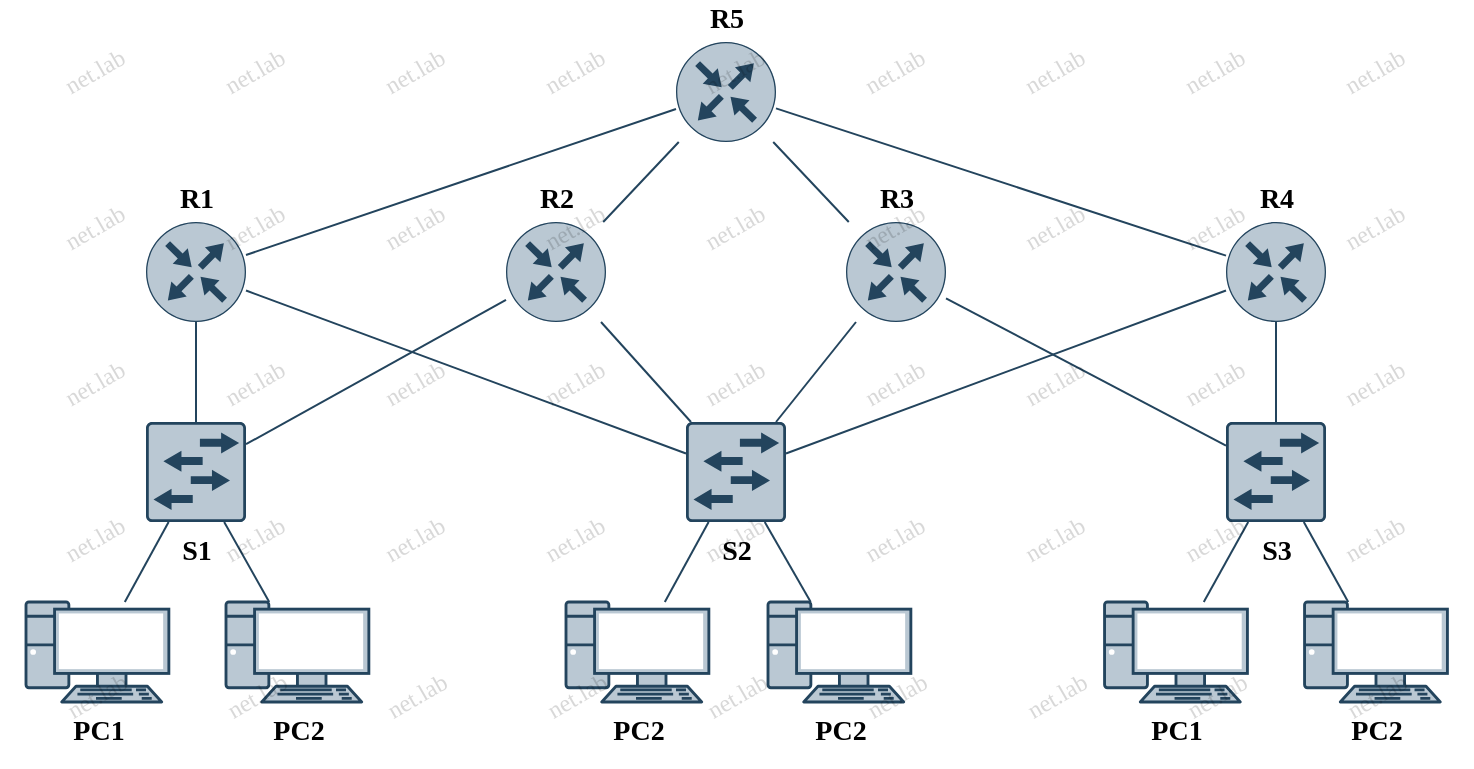 <mxfile version="24.7.17">
  <diagram name="lab" id="ztlj2dkth2DIanU9atiN">
    <mxGraphModel dx="1434" dy="844" grid="1" gridSize="10" guides="1" tooltips="1" connect="1" arrows="1" fold="1" page="1" pageScale="1" pageWidth="827" pageHeight="1169" math="0" shadow="0">
      <root>
        <mxCell id="0" />
        <mxCell id="1" parent="0" />
        <mxCell id="ObuFtF-TrSuYdgq8YHse-32" style="edgeStyle=none;rounded=0;sketch=0;hachureGap=4;jiggle=2;curveFitting=1;orthogonalLoop=1;jettySize=auto;html=1;fontFamily=Montserrat;fontSource=https%3A%2F%2Ffonts.googleapis.com%2Fcss%3Ffamily%3DMontserrat;fontSize=14;endArrow=none;endFill=0;fontStyle=1;labelBackgroundColor=none;fillColor=#bac8d3;strokeColor=#23445d;" parent="1" source="ObuFtF-TrSuYdgq8YHse-1" target="ObuFtF-TrSuYdgq8YHse-53" edge="1">
          <mxGeometry relative="1" as="geometry">
            <mxPoint x="380" y="130" as="targetPoint" />
          </mxGeometry>
        </mxCell>
        <mxCell id="ObuFtF-TrSuYdgq8YHse-45" style="edgeStyle=none;rounded=0;sketch=0;hachureGap=4;jiggle=2;curveFitting=1;orthogonalLoop=1;jettySize=auto;html=1;fontFamily=Montserrat;fontSource=https%3A%2F%2Ffonts.googleapis.com%2Fcss%3Ffamily%3DMontserrat;fontSize=14;endArrow=none;endFill=0;fontStyle=1;labelBackgroundColor=none;fillColor=#bac8d3;strokeColor=#23445d;" parent="1" source="ObuFtF-TrSuYdgq8YHse-1" target="ObuFtF-TrSuYdgq8YHse-36" edge="1">
          <mxGeometry relative="1" as="geometry" />
        </mxCell>
        <mxCell id="ObuFtF-TrSuYdgq8YHse-1" value="R2" style="sketch=0;points=[[0.5,0,0],[1,0.5,0],[0.5,1,0],[0,0.5,0],[0.145,0.145,0],[0.856,0.145,0],[0.855,0.856,0],[0.145,0.855,0]];verticalLabelPosition=top;html=1;verticalAlign=bottom;aspect=fixed;align=center;pointerEvents=1;shape=mxgraph.cisco19.rect;prIcon=router;fillColor=#bac8d3;strokeColor=#23445d;hachureGap=4;jiggle=2;curveFitting=1;fontFamily=Montserrat;fontSource=https%3A%2F%2Ffonts.googleapis.com%2Fcss%3Ffamily%3DMontserrat;fontSize=14;labelPosition=center;fontStyle=1;labelBackgroundColor=none;" parent="1" vertex="1">
          <mxGeometry x="290" y="170" width="50" height="50" as="geometry" />
        </mxCell>
        <mxCell id="ObuFtF-TrSuYdgq8YHse-31" style="edgeStyle=none;rounded=0;sketch=0;hachureGap=4;jiggle=2;curveFitting=1;orthogonalLoop=1;jettySize=auto;html=1;fontFamily=Montserrat;fontSource=https%3A%2F%2Ffonts.googleapis.com%2Fcss%3Ffamily%3DMontserrat;fontSize=14;endArrow=none;endFill=0;fontStyle=1;labelBackgroundColor=none;fillColor=#bac8d3;strokeColor=#23445d;" parent="1" source="ObuFtF-TrSuYdgq8YHse-2" target="ObuFtF-TrSuYdgq8YHse-53" edge="1">
          <mxGeometry relative="1" as="geometry">
            <mxPoint x="427.222" y="130" as="targetPoint" />
          </mxGeometry>
        </mxCell>
        <mxCell id="ObuFtF-TrSuYdgq8YHse-44" style="edgeStyle=none;rounded=0;sketch=0;hachureGap=4;jiggle=2;curveFitting=1;orthogonalLoop=1;jettySize=auto;html=1;fontFamily=Montserrat;fontSource=https%3A%2F%2Ffonts.googleapis.com%2Fcss%3Ffamily%3DMontserrat;fontSize=14;endArrow=none;endFill=0;fontStyle=1;labelBackgroundColor=none;fillColor=#bac8d3;strokeColor=#23445d;" parent="1" source="ObuFtF-TrSuYdgq8YHse-2" target="ObuFtF-TrSuYdgq8YHse-21" edge="1">
          <mxGeometry relative="1" as="geometry" />
        </mxCell>
        <mxCell id="ObuFtF-TrSuYdgq8YHse-46" style="edgeStyle=none;rounded=0;sketch=0;hachureGap=4;jiggle=2;curveFitting=1;orthogonalLoop=1;jettySize=auto;html=1;fontFamily=Montserrat;fontSource=https%3A%2F%2Ffonts.googleapis.com%2Fcss%3Ffamily%3DMontserrat;fontSize=14;endArrow=none;endFill=0;fontStyle=1;labelBackgroundColor=none;fillColor=#bac8d3;strokeColor=#23445d;" parent="1" source="ObuFtF-TrSuYdgq8YHse-2" target="ObuFtF-TrSuYdgq8YHse-36" edge="1">
          <mxGeometry relative="1" as="geometry" />
        </mxCell>
        <mxCell id="ObuFtF-TrSuYdgq8YHse-2" value="R3" style="sketch=0;points=[[0.5,0,0],[1,0.5,0],[0.5,1,0],[0,0.5,0],[0.145,0.145,0],[0.856,0.145,0],[0.855,0.856,0],[0.145,0.855,0]];verticalLabelPosition=top;html=1;verticalAlign=bottom;aspect=fixed;align=center;pointerEvents=1;shape=mxgraph.cisco19.rect;prIcon=router;fillColor=#bac8d3;strokeColor=#23445d;hachureGap=4;jiggle=2;curveFitting=1;fontFamily=Montserrat;fontSource=https%3A%2F%2Ffonts.googleapis.com%2Fcss%3Ffamily%3DMontserrat;fontSize=14;labelPosition=center;fontStyle=1;labelBackgroundColor=none;" parent="1" vertex="1">
          <mxGeometry x="460" y="170" width="50" height="50" as="geometry" />
        </mxCell>
        <mxCell id="ObuFtF-TrSuYdgq8YHse-43" style="edgeStyle=none;rounded=0;sketch=0;hachureGap=4;jiggle=2;curveFitting=1;orthogonalLoop=1;jettySize=auto;html=1;fontFamily=Montserrat;fontSource=https%3A%2F%2Ffonts.googleapis.com%2Fcss%3Ffamily%3DMontserrat;fontSize=14;endArrow=none;endFill=0;fontStyle=1;labelBackgroundColor=none;fillColor=#bac8d3;strokeColor=#23445d;" parent="1" source="ObuFtF-TrSuYdgq8YHse-3" target="ObuFtF-TrSuYdgq8YHse-1" edge="1">
          <mxGeometry relative="1" as="geometry" />
        </mxCell>
        <mxCell id="ObuFtF-TrSuYdgq8YHse-3" value="S1" style="sketch=0;points=[[0.015,0.015,0],[0.985,0.015,0],[0.985,0.985,0],[0.015,0.985,0],[0.25,0,0],[0.5,0,0],[0.75,0,0],[1,0.25,0],[1,0.5,0],[1,0.75,0],[0.75,1,0],[0.5,1,0],[0.25,1,0],[0,0.75,0],[0,0.5,0],[0,0.25,0]];verticalLabelPosition=bottom;html=1;verticalAlign=top;aspect=fixed;align=center;pointerEvents=1;shape=mxgraph.cisco19.rect;prIcon=l2_switch;fillColor=#bac8d3;strokeColor=#23445d;hachureGap=4;jiggle=2;curveFitting=1;fontFamily=Montserrat;fontSource=https%3A%2F%2Ffonts.googleapis.com%2Fcss%3Ffamily%3DMontserrat;fontSize=14;fontStyle=1;labelBackgroundColor=none;" parent="1" vertex="1">
          <mxGeometry x="110" y="270" width="50" height="50" as="geometry" />
        </mxCell>
        <mxCell id="ObuFtF-TrSuYdgq8YHse-9" style="edgeStyle=none;rounded=0;sketch=0;hachureGap=4;jiggle=2;curveFitting=1;orthogonalLoop=1;jettySize=auto;html=1;fontFamily=Montserrat;fontSource=https%3A%2F%2Ffonts.googleapis.com%2Fcss%3Ffamily%3DMontserrat;fontSize=14;endArrow=none;endFill=0;fontStyle=1;labelBackgroundColor=none;fillColor=#bac8d3;strokeColor=#23445d;" parent="1" source="-ka1Ey7vz2dSu-BX1iiI-1" target="ObuFtF-TrSuYdgq8YHse-3" edge="1">
          <mxGeometry relative="1" as="geometry">
            <mxPoint x="95.526" y="370" as="sourcePoint" />
          </mxGeometry>
        </mxCell>
        <mxCell id="ObuFtF-TrSuYdgq8YHse-10" style="edgeStyle=none;rounded=0;sketch=0;hachureGap=4;jiggle=2;curveFitting=1;orthogonalLoop=1;jettySize=auto;html=1;fontFamily=Montserrat;fontSource=https%3A%2F%2Ffonts.googleapis.com%2Fcss%3Ffamily%3DMontserrat;fontSize=14;endArrow=none;endFill=0;fontStyle=1;labelBackgroundColor=none;fillColor=#bac8d3;strokeColor=#23445d;" parent="1" source="-ka1Ey7vz2dSu-BX1iiI-2" target="ObuFtF-TrSuYdgq8YHse-3" edge="1">
          <mxGeometry relative="1" as="geometry">
            <mxPoint x="174.474" y="370" as="sourcePoint" />
          </mxGeometry>
        </mxCell>
        <mxCell id="ObuFtF-TrSuYdgq8YHse-17" style="rounded=0;hachureGap=4;orthogonalLoop=1;jettySize=auto;html=1;fontFamily=Montserrat;fontSource=https%3A%2F%2Ffonts.googleapis.com%2Fcss%3Ffamily%3DMontserrat;fontSize=14;endArrow=none;endFill=0;fontStyle=1;labelBackgroundColor=none;fillColor=#bac8d3;strokeColor=#23445d;" parent="1" source="ObuFtF-TrSuYdgq8YHse-18" target="ObuFtF-TrSuYdgq8YHse-21" edge="1">
          <mxGeometry relative="1" as="geometry">
            <mxPoint x="230" y="325" as="sourcePoint" />
          </mxGeometry>
        </mxCell>
        <mxCell id="ObuFtF-TrSuYdgq8YHse-34" style="edgeStyle=none;rounded=0;sketch=0;hachureGap=4;jiggle=2;curveFitting=1;orthogonalLoop=1;jettySize=auto;html=1;fontFamily=Montserrat;fontSource=https%3A%2F%2Ffonts.googleapis.com%2Fcss%3Ffamily%3DMontserrat;fontSize=14;endArrow=none;endFill=0;fontStyle=1;labelBackgroundColor=none;fillColor=#bac8d3;strokeColor=#23445d;" parent="1" source="ObuFtF-TrSuYdgq8YHse-18" target="ObuFtF-TrSuYdgq8YHse-53" edge="1">
          <mxGeometry relative="1" as="geometry">
            <mxPoint x="430" y="113.333" as="targetPoint" />
          </mxGeometry>
        </mxCell>
        <mxCell id="ObuFtF-TrSuYdgq8YHse-47" style="edgeStyle=none;rounded=0;sketch=0;hachureGap=4;jiggle=2;curveFitting=1;orthogonalLoop=1;jettySize=auto;html=1;fontFamily=Montserrat;fontSource=https%3A%2F%2Ffonts.googleapis.com%2Fcss%3Ffamily%3DMontserrat;fontSize=14;endArrow=none;endFill=0;fontStyle=1;labelBackgroundColor=none;fillColor=#bac8d3;strokeColor=#23445d;" parent="1" source="ObuFtF-TrSuYdgq8YHse-18" target="ObuFtF-TrSuYdgq8YHse-36" edge="1">
          <mxGeometry relative="1" as="geometry" />
        </mxCell>
        <mxCell id="ObuFtF-TrSuYdgq8YHse-18" value="R4" style="sketch=0;points=[[0.5,0,0],[1,0.5,0],[0.5,1,0],[0,0.5,0],[0.145,0.145,0],[0.856,0.145,0],[0.855,0.856,0],[0.145,0.855,0]];verticalLabelPosition=top;html=1;verticalAlign=bottom;aspect=fixed;align=center;pointerEvents=1;shape=mxgraph.cisco19.rect;prIcon=router;fillColor=#bac8d3;strokeColor=#23445d;hachureGap=4;jiggle=2;curveFitting=1;fontFamily=Montserrat;fontSource=https%3A%2F%2Ffonts.googleapis.com%2Fcss%3Ffamily%3DMontserrat;fontSize=14;labelPosition=center;fontStyle=1;labelBackgroundColor=none;" parent="1" vertex="1">
          <mxGeometry x="650" y="170" width="50" height="50" as="geometry" />
        </mxCell>
        <mxCell id="ObuFtF-TrSuYdgq8YHse-27" style="edgeStyle=none;rounded=0;sketch=0;hachureGap=4;jiggle=2;curveFitting=1;orthogonalLoop=1;jettySize=auto;html=1;fontFamily=Montserrat;fontSource=https%3A%2F%2Ffonts.googleapis.com%2Fcss%3Ffamily%3DMontserrat;fontSize=14;endArrow=none;endFill=0;fontStyle=1;labelBackgroundColor=none;fillColor=#bac8d3;strokeColor=#23445d;" parent="1" source="ObuFtF-TrSuYdgq8YHse-20" target="ObuFtF-TrSuYdgq8YHse-3" edge="1">
          <mxGeometry relative="1" as="geometry" />
        </mxCell>
        <mxCell id="ObuFtF-TrSuYdgq8YHse-33" style="edgeStyle=none;rounded=0;sketch=0;hachureGap=4;jiggle=2;curveFitting=1;orthogonalLoop=1;jettySize=auto;html=1;fontFamily=Montserrat;fontSource=https%3A%2F%2Ffonts.googleapis.com%2Fcss%3Ffamily%3DMontserrat;fontSize=14;endArrow=none;endFill=0;fontStyle=1;labelBackgroundColor=none;fillColor=#bac8d3;strokeColor=#23445d;" parent="1" source="ObuFtF-TrSuYdgq8YHse-20" target="ObuFtF-TrSuYdgq8YHse-53" edge="1">
          <mxGeometry relative="1" as="geometry">
            <mxPoint x="380" y="113.333" as="targetPoint" />
          </mxGeometry>
        </mxCell>
        <mxCell id="ObuFtF-TrSuYdgq8YHse-48" style="edgeStyle=none;rounded=0;sketch=0;hachureGap=4;jiggle=2;curveFitting=1;orthogonalLoop=1;jettySize=auto;html=1;fontFamily=Montserrat;fontSource=https%3A%2F%2Ffonts.googleapis.com%2Fcss%3Ffamily%3DMontserrat;fontSize=14;endArrow=none;endFill=0;fontStyle=1;labelBackgroundColor=none;fillColor=#bac8d3;strokeColor=#23445d;" parent="1" source="ObuFtF-TrSuYdgq8YHse-20" target="ObuFtF-TrSuYdgq8YHse-36" edge="1">
          <mxGeometry relative="1" as="geometry" />
        </mxCell>
        <mxCell id="ObuFtF-TrSuYdgq8YHse-20" value="R1" style="sketch=0;points=[[0.5,0,0],[1,0.5,0],[0.5,1,0],[0,0.5,0],[0.145,0.145,0],[0.856,0.145,0],[0.855,0.856,0],[0.145,0.855,0]];verticalLabelPosition=top;html=1;verticalAlign=bottom;aspect=fixed;align=center;pointerEvents=1;shape=mxgraph.cisco19.rect;prIcon=router;fillColor=#bac8d3;strokeColor=#23445d;hachureGap=4;jiggle=2;curveFitting=1;fontFamily=Montserrat;fontSource=https%3A%2F%2Ffonts.googleapis.com%2Fcss%3Ffamily%3DMontserrat;fontSize=14;labelPosition=center;fontStyle=1;labelBackgroundColor=none;" parent="1" vertex="1">
          <mxGeometry x="110" y="170" width="50" height="50" as="geometry" />
        </mxCell>
        <mxCell id="ObuFtF-TrSuYdgq8YHse-21" value="S3" style="sketch=0;points=[[0.015,0.015,0],[0.985,0.015,0],[0.985,0.985,0],[0.015,0.985,0],[0.25,0,0],[0.5,0,0],[0.75,0,0],[1,0.25,0],[1,0.5,0],[1,0.75,0],[0.75,1,0],[0.5,1,0],[0.25,1,0],[0,0.75,0],[0,0.5,0],[0,0.25,0]];verticalLabelPosition=bottom;html=1;verticalAlign=top;aspect=fixed;align=center;pointerEvents=1;shape=mxgraph.cisco19.rect;prIcon=l2_switch;fillColor=#bac8d3;strokeColor=#23445d;hachureGap=4;jiggle=2;curveFitting=1;fontFamily=Montserrat;fontSource=https%3A%2F%2Ffonts.googleapis.com%2Fcss%3Ffamily%3DMontserrat;fontSize=14;fontStyle=1;labelBackgroundColor=none;" parent="1" vertex="1">
          <mxGeometry x="650" y="270" width="50" height="50" as="geometry" />
        </mxCell>
        <mxCell id="ObuFtF-TrSuYdgq8YHse-22" style="edgeStyle=none;rounded=0;sketch=0;hachureGap=4;jiggle=2;curveFitting=1;orthogonalLoop=1;jettySize=auto;html=1;fontFamily=Montserrat;fontSource=https%3A%2F%2Ffonts.googleapis.com%2Fcss%3Ffamily%3DMontserrat;fontSize=14;endArrow=none;endFill=0;fontStyle=1;labelBackgroundColor=none;fillColor=#bac8d3;strokeColor=#23445d;" parent="1" source="-ka1Ey7vz2dSu-BX1iiI-6" target="ObuFtF-TrSuYdgq8YHse-21" edge="1">
          <mxGeometry relative="1" as="geometry">
            <mxPoint x="635.526" y="370" as="sourcePoint" />
          </mxGeometry>
        </mxCell>
        <mxCell id="ObuFtF-TrSuYdgq8YHse-24" style="edgeStyle=none;rounded=0;sketch=0;hachureGap=4;jiggle=2;curveFitting=1;orthogonalLoop=1;jettySize=auto;html=1;fontFamily=Montserrat;fontSource=https%3A%2F%2Ffonts.googleapis.com%2Fcss%3Ffamily%3DMontserrat;fontSize=14;endArrow=none;endFill=0;fontStyle=1;labelBackgroundColor=none;fillColor=#bac8d3;strokeColor=#23445d;" parent="1" source="-ka1Ey7vz2dSu-BX1iiI-7" target="ObuFtF-TrSuYdgq8YHse-21" edge="1">
          <mxGeometry relative="1" as="geometry">
            <mxPoint x="714.474" y="370" as="sourcePoint" />
          </mxGeometry>
        </mxCell>
        <mxCell id="ObuFtF-TrSuYdgq8YHse-36" value="S2" style="sketch=0;points=[[0.015,0.015,0],[0.985,0.015,0],[0.985,0.985,0],[0.015,0.985,0],[0.25,0,0],[0.5,0,0],[0.75,0,0],[1,0.25,0],[1,0.5,0],[1,0.75,0],[0.75,1,0],[0.5,1,0],[0.25,1,0],[0,0.75,0],[0,0.5,0],[0,0.25,0]];verticalLabelPosition=bottom;html=1;verticalAlign=top;aspect=fixed;align=center;pointerEvents=1;shape=mxgraph.cisco19.rect;prIcon=l2_switch;fillColor=#bac8d3;strokeColor=#23445d;hachureGap=4;jiggle=2;curveFitting=1;fontFamily=Montserrat;fontSource=https%3A%2F%2Ffonts.googleapis.com%2Fcss%3Ffamily%3DMontserrat;fontSize=14;fontStyle=1;labelBackgroundColor=none;" parent="1" vertex="1">
          <mxGeometry x="380" y="270" width="50" height="50" as="geometry" />
        </mxCell>
        <mxCell id="ObuFtF-TrSuYdgq8YHse-37" style="edgeStyle=none;rounded=0;sketch=0;hachureGap=4;jiggle=2;curveFitting=1;orthogonalLoop=1;jettySize=auto;html=1;fontFamily=Montserrat;fontSource=https%3A%2F%2Ffonts.googleapis.com%2Fcss%3Ffamily%3DMontserrat;fontSize=14;endArrow=none;endFill=0;fontStyle=1;labelBackgroundColor=none;fillColor=#bac8d3;strokeColor=#23445d;" parent="1" source="-ka1Ey7vz2dSu-BX1iiI-4" target="ObuFtF-TrSuYdgq8YHse-36" edge="1">
          <mxGeometry relative="1" as="geometry">
            <mxPoint x="326.053" y="370" as="sourcePoint" />
          </mxGeometry>
        </mxCell>
        <mxCell id="ObuFtF-TrSuYdgq8YHse-39" style="edgeStyle=none;rounded=0;sketch=0;hachureGap=4;jiggle=2;curveFitting=1;orthogonalLoop=1;jettySize=auto;html=1;fontFamily=Montserrat;fontSource=https%3A%2F%2Ffonts.googleapis.com%2Fcss%3Ffamily%3DMontserrat;fontSize=14;endArrow=none;endFill=0;fontStyle=1;labelBackgroundColor=none;fillColor=#bac8d3;strokeColor=#23445d;" parent="1" source="-ka1Ey7vz2dSu-BX1iiI-5" target="ObuFtF-TrSuYdgq8YHse-36" edge="1">
          <mxGeometry relative="1" as="geometry">
            <mxPoint x="405" y="370" as="sourcePoint" />
          </mxGeometry>
        </mxCell>
        <mxCell id="ObuFtF-TrSuYdgq8YHse-53" value="&lt;span style=&quot;font-size: 14px;&quot;&gt;R5&lt;/span&gt;" style="sketch=0;points=[[0.5,0,0],[1,0.5,0],[0.5,1,0],[0,0.5,0],[0.145,0.145,0],[0.856,0.145,0],[0.855,0.856,0],[0.145,0.855,0]];verticalLabelPosition=top;html=1;verticalAlign=bottom;aspect=fixed;align=center;pointerEvents=1;shape=mxgraph.cisco19.rect;prIcon=router;fillColor=#bac8d3;strokeColor=#23445d;hachureGap=4;jiggle=2;curveFitting=1;fontFamily=Montserrat;fontSource=https%3A%2F%2Ffonts.googleapis.com%2Fcss%3Ffamily%3DMontserrat;fontSize=14;labelPosition=center;fontStyle=1;labelBackgroundColor=none;" parent="1" vertex="1">
          <mxGeometry x="375" y="80" width="50" height="50" as="geometry" />
        </mxCell>
        <mxCell id="-ka1Ey7vz2dSu-BX1iiI-1" value="PC1" style="verticalAlign=top;verticalLabelPosition=bottom;labelPosition=center;align=center;html=1;outlineConnect=0;fillColor=#bac8d3;strokeColor=#23445d;gradientDirection=north;strokeWidth=2;shape=mxgraph.networks.pc;fontFamily=Montserrat;fontSource=https%3A%2F%2Ffonts.googleapis.com%2Fcss%3Ffamily%3DMontserrat;fontSize=14;fontStyle=1;labelBackgroundColor=none;" parent="1" vertex="1">
          <mxGeometry x="50" y="360" width="71.43" height="50" as="geometry" />
        </mxCell>
        <mxCell id="-ka1Ey7vz2dSu-BX1iiI-2" value="PC2" style="verticalAlign=top;verticalLabelPosition=bottom;labelPosition=center;align=center;html=1;outlineConnect=0;fillColor=#bac8d3;strokeColor=#23445d;gradientDirection=north;strokeWidth=2;shape=mxgraph.networks.pc;fontFamily=Montserrat;fontSource=https%3A%2F%2Ffonts.googleapis.com%2Fcss%3Ffamily%3DMontserrat;fontSize=14;fontStyle=1;labelBackgroundColor=none;" parent="1" vertex="1">
          <mxGeometry x="150" y="360" width="71.43" height="50" as="geometry" />
        </mxCell>
        <mxCell id="-ka1Ey7vz2dSu-BX1iiI-4" value="PC2" style="verticalAlign=top;verticalLabelPosition=bottom;labelPosition=center;align=center;html=1;outlineConnect=0;fillColor=#bac8d3;strokeColor=#23445d;gradientDirection=north;strokeWidth=2;shape=mxgraph.networks.pc;fontFamily=Montserrat;fontSource=https%3A%2F%2Ffonts.googleapis.com%2Fcss%3Ffamily%3DMontserrat;fontSize=14;fontStyle=1;labelBackgroundColor=none;" parent="1" vertex="1">
          <mxGeometry x="320" y="360" width="71.43" height="50" as="geometry" />
        </mxCell>
        <mxCell id="-ka1Ey7vz2dSu-BX1iiI-5" value="PC2" style="verticalAlign=top;verticalLabelPosition=bottom;labelPosition=center;align=center;html=1;outlineConnect=0;fillColor=#bac8d3;strokeColor=#23445d;gradientDirection=north;strokeWidth=2;shape=mxgraph.networks.pc;fontFamily=Montserrat;fontSource=https%3A%2F%2Ffonts.googleapis.com%2Fcss%3Ffamily%3DMontserrat;fontSize=14;fontStyle=1;labelBackgroundColor=none;" parent="1" vertex="1">
          <mxGeometry x="421" y="360" width="71.43" height="50" as="geometry" />
        </mxCell>
        <mxCell id="-ka1Ey7vz2dSu-BX1iiI-6" value="PC1" style="verticalAlign=top;verticalLabelPosition=bottom;labelPosition=center;align=center;html=1;outlineConnect=0;fillColor=#bac8d3;strokeColor=#23445d;gradientDirection=north;strokeWidth=2;shape=mxgraph.networks.pc;fontFamily=Montserrat;fontSource=https%3A%2F%2Ffonts.googleapis.com%2Fcss%3Ffamily%3DMontserrat;fontSize=14;fontStyle=1;labelBackgroundColor=none;" parent="1" vertex="1">
          <mxGeometry x="589.28" y="360" width="71.43" height="50" as="geometry" />
        </mxCell>
        <mxCell id="-ka1Ey7vz2dSu-BX1iiI-7" value="PC2" style="verticalAlign=top;verticalLabelPosition=bottom;labelPosition=center;align=center;html=1;outlineConnect=0;fillColor=#bac8d3;strokeColor=#23445d;gradientDirection=north;strokeWidth=2;shape=mxgraph.networks.pc;fontFamily=Montserrat;fontSource=https%3A%2F%2Ffonts.googleapis.com%2Fcss%3Ffamily%3DMontserrat;fontSize=14;fontStyle=1;labelBackgroundColor=none;" parent="1" vertex="1">
          <mxGeometry x="689.28" y="360" width="71.43" height="50" as="geometry" />
        </mxCell>
        <mxCell id="-ka1Ey7vz2dSu-BX1iiI-84" value="" style="group" parent="1" vertex="1" connectable="0">
          <mxGeometry x="37.4" y="60" width="735.21" height="381.48" as="geometry" />
        </mxCell>
        <mxCell id="-ka1Ey7vz2dSu-BX1iiI-85" value="net.lab" style="text;html=1;align=center;verticalAlign=middle;whiteSpace=wrap;rounded=0;rotation=-30;fontFamily=Montserrat;fontSource=https%3A%2F%2Ffonts.googleapis.com%2Fcss%3Ffamily%3DMontserrat;textOpacity=15;fontColor=#000000;container=0;" parent="-ka1Ey7vz2dSu-BX1iiI-84" vertex="1">
          <mxGeometry x="2.804" y="332.036" width="91.0" height="29.234" as="geometry" />
        </mxCell>
        <mxCell id="-ka1Ey7vz2dSu-BX1iiI-86" value="net.lab" style="text;html=1;align=center;verticalAlign=middle;whiteSpace=wrap;rounded=0;rotation=-30;fontFamily=Montserrat;fontSource=https%3A%2F%2Ffonts.googleapis.com%2Fcss%3Ffamily%3DMontserrat;textOpacity=15;fontColor=#000000;container=0;" parent="-ka1Ey7vz2dSu-BX1iiI-84" vertex="1">
          <mxGeometry x="82.804" y="332.036" width="91.0" height="29.234" as="geometry" />
        </mxCell>
        <mxCell id="-ka1Ey7vz2dSu-BX1iiI-87" value="net.lab" style="text;html=1;align=center;verticalAlign=middle;whiteSpace=wrap;rounded=0;rotation=-30;fontFamily=Montserrat;fontSource=https%3A%2F%2Ffonts.googleapis.com%2Fcss%3Ffamily%3DMontserrat;textOpacity=15;fontColor=#000000;container=0;" parent="-ka1Ey7vz2dSu-BX1iiI-84" vertex="1">
          <mxGeometry x="162.805" y="332.036" width="91.0" height="29.234" as="geometry" />
        </mxCell>
        <mxCell id="-ka1Ey7vz2dSu-BX1iiI-88" value="net.lab" style="text;html=1;align=center;verticalAlign=middle;whiteSpace=wrap;rounded=0;rotation=-30;fontFamily=Montserrat;fontSource=https%3A%2F%2Ffonts.googleapis.com%2Fcss%3Ffamily%3DMontserrat;textOpacity=15;fontColor=#000000;container=0;" parent="-ka1Ey7vz2dSu-BX1iiI-84" vertex="1">
          <mxGeometry x="242.805" y="332.036" width="91.0" height="29.234" as="geometry" />
        </mxCell>
        <mxCell id="-ka1Ey7vz2dSu-BX1iiI-89" value="net.lab" style="text;html=1;align=center;verticalAlign=middle;whiteSpace=wrap;rounded=0;rotation=-30;fontFamily=Montserrat;fontSource=https%3A%2F%2Ffonts.googleapis.com%2Fcss%3Ffamily%3DMontserrat;textOpacity=15;fontColor=#000000;container=0;" parent="-ka1Ey7vz2dSu-BX1iiI-84" vertex="1">
          <mxGeometry x="322.805" y="332.036" width="91.0" height="29.234" as="geometry" />
        </mxCell>
        <mxCell id="-ka1Ey7vz2dSu-BX1iiI-90" value="net.lab" style="text;html=1;align=center;verticalAlign=middle;whiteSpace=wrap;rounded=0;rotation=-30;fontFamily=Montserrat;fontSource=https%3A%2F%2Ffonts.googleapis.com%2Fcss%3Ffamily%3DMontserrat;textOpacity=15;fontColor=#000000;container=0;" parent="-ka1Ey7vz2dSu-BX1iiI-84" vertex="1">
          <mxGeometry x="402.805" y="332.036" width="91.0" height="29.234" as="geometry" />
        </mxCell>
        <mxCell id="-ka1Ey7vz2dSu-BX1iiI-91" value="net.lab" style="text;html=1;align=center;verticalAlign=middle;whiteSpace=wrap;rounded=0;rotation=-30;fontFamily=Montserrat;fontSource=https%3A%2F%2Ffonts.googleapis.com%2Fcss%3Ffamily%3DMontserrat;textOpacity=15;fontColor=#000000;container=0;" parent="-ka1Ey7vz2dSu-BX1iiI-84" vertex="1">
          <mxGeometry x="482.805" y="332.036" width="91.0" height="29.234" as="geometry" />
        </mxCell>
        <mxCell id="-ka1Ey7vz2dSu-BX1iiI-92" value="net.lab" style="text;html=1;align=center;verticalAlign=middle;whiteSpace=wrap;rounded=0;rotation=-30;fontFamily=Montserrat;fontSource=https%3A%2F%2Ffonts.googleapis.com%2Fcss%3Ffamily%3DMontserrat;textOpacity=15;fontColor=#000000;container=0;" parent="-ka1Ey7vz2dSu-BX1iiI-84" vertex="1">
          <mxGeometry x="562.805" y="332.036" width="91.0" height="29.234" as="geometry" />
        </mxCell>
        <mxCell id="-ka1Ey7vz2dSu-BX1iiI-93" value="net.lab" style="text;html=1;align=center;verticalAlign=middle;whiteSpace=wrap;rounded=0;rotation=-30;fontFamily=Montserrat;fontSource=https%3A%2F%2Ffonts.googleapis.com%2Fcss%3Ffamily%3DMontserrat;textOpacity=15;fontColor=#000000;container=0;" parent="-ka1Ey7vz2dSu-BX1iiI-84" vertex="1">
          <mxGeometry x="642.806" y="332.036" width="91.0" height="29.234" as="geometry" />
        </mxCell>
        <mxCell id="-ka1Ey7vz2dSu-BX1iiI-94" value="net.lab" style="text;html=1;align=center;verticalAlign=middle;whiteSpace=wrap;rounded=0;rotation=-30;fontFamily=Montserrat;fontSource=https%3A%2F%2Ffonts.googleapis.com%2Fcss%3Ffamily%3DMontserrat;textOpacity=15;fontColor=#000000;container=0;" parent="-ka1Ey7vz2dSu-BX1iiI-84" vertex="1">
          <mxGeometry x="1.404" y="20.211" width="91.0" height="29.234" as="geometry" />
        </mxCell>
        <mxCell id="-ka1Ey7vz2dSu-BX1iiI-95" value="net.lab" style="text;html=1;align=center;verticalAlign=middle;whiteSpace=wrap;rounded=0;rotation=-30;fontFamily=Montserrat;fontSource=https%3A%2F%2Ffonts.googleapis.com%2Fcss%3Ffamily%3DMontserrat;textOpacity=15;fontColor=#000000;container=0;" parent="-ka1Ey7vz2dSu-BX1iiI-84" vertex="1">
          <mxGeometry x="81.404" y="20.211" width="91.0" height="29.234" as="geometry" />
        </mxCell>
        <mxCell id="-ka1Ey7vz2dSu-BX1iiI-96" value="net.lab" style="text;html=1;align=center;verticalAlign=middle;whiteSpace=wrap;rounded=0;rotation=-30;fontFamily=Montserrat;fontSource=https%3A%2F%2Ffonts.googleapis.com%2Fcss%3Ffamily%3DMontserrat;textOpacity=15;fontColor=#000000;container=0;" parent="-ka1Ey7vz2dSu-BX1iiI-84" vertex="1">
          <mxGeometry x="161.405" y="20.211" width="91.0" height="29.234" as="geometry" />
        </mxCell>
        <mxCell id="-ka1Ey7vz2dSu-BX1iiI-97" value="net.lab" style="text;html=1;align=center;verticalAlign=middle;whiteSpace=wrap;rounded=0;rotation=-30;fontFamily=Montserrat;fontSource=https%3A%2F%2Ffonts.googleapis.com%2Fcss%3Ffamily%3DMontserrat;textOpacity=15;fontColor=#000000;container=0;" parent="-ka1Ey7vz2dSu-BX1iiI-84" vertex="1">
          <mxGeometry x="241.405" y="20.211" width="91.0" height="29.234" as="geometry" />
        </mxCell>
        <mxCell id="-ka1Ey7vz2dSu-BX1iiI-98" value="net.lab" style="text;html=1;align=center;verticalAlign=middle;whiteSpace=wrap;rounded=0;rotation=-30;fontFamily=Montserrat;fontSource=https%3A%2F%2Ffonts.googleapis.com%2Fcss%3Ffamily%3DMontserrat;textOpacity=15;fontColor=#000000;container=0;" parent="-ka1Ey7vz2dSu-BX1iiI-84" vertex="1">
          <mxGeometry x="321.405" y="20.211" width="91.0" height="29.234" as="geometry" />
        </mxCell>
        <mxCell id="-ka1Ey7vz2dSu-BX1iiI-99" value="net.lab" style="text;html=1;align=center;verticalAlign=middle;whiteSpace=wrap;rounded=0;rotation=-30;fontFamily=Montserrat;fontSource=https%3A%2F%2Ffonts.googleapis.com%2Fcss%3Ffamily%3DMontserrat;textOpacity=15;fontColor=#000000;container=0;" parent="-ka1Ey7vz2dSu-BX1iiI-84" vertex="1">
          <mxGeometry x="401.405" y="20.211" width="91.0" height="29.234" as="geometry" />
        </mxCell>
        <mxCell id="-ka1Ey7vz2dSu-BX1iiI-100" value="net.lab" style="text;html=1;align=center;verticalAlign=middle;whiteSpace=wrap;rounded=0;rotation=-30;fontFamily=Montserrat;fontSource=https%3A%2F%2Ffonts.googleapis.com%2Fcss%3Ffamily%3DMontserrat;textOpacity=15;fontColor=#000000;container=0;" parent="-ka1Ey7vz2dSu-BX1iiI-84" vertex="1">
          <mxGeometry x="481.405" y="20.211" width="91.0" height="29.234" as="geometry" />
        </mxCell>
        <mxCell id="-ka1Ey7vz2dSu-BX1iiI-101" value="net.lab" style="text;html=1;align=center;verticalAlign=middle;whiteSpace=wrap;rounded=0;rotation=-30;fontFamily=Montserrat;fontSource=https%3A%2F%2Ffonts.googleapis.com%2Fcss%3Ffamily%3DMontserrat;textOpacity=15;fontColor=#000000;container=0;" parent="-ka1Ey7vz2dSu-BX1iiI-84" vertex="1">
          <mxGeometry x="561.405" y="20.211" width="91.0" height="29.234" as="geometry" />
        </mxCell>
        <mxCell id="-ka1Ey7vz2dSu-BX1iiI-102" value="net.lab" style="text;html=1;align=center;verticalAlign=middle;whiteSpace=wrap;rounded=0;rotation=-30;fontFamily=Montserrat;fontSource=https%3A%2F%2Ffonts.googleapis.com%2Fcss%3Ffamily%3DMontserrat;textOpacity=15;fontColor=#000000;container=0;" parent="-ka1Ey7vz2dSu-BX1iiI-84" vertex="1">
          <mxGeometry x="1.404" y="98.167" width="91.0" height="29.234" as="geometry" />
        </mxCell>
        <mxCell id="-ka1Ey7vz2dSu-BX1iiI-103" value="net.lab" style="text;html=1;align=center;verticalAlign=middle;whiteSpace=wrap;rounded=0;rotation=-30;fontFamily=Montserrat;fontSource=https%3A%2F%2Ffonts.googleapis.com%2Fcss%3Ffamily%3DMontserrat;textOpacity=15;fontColor=#000000;container=0;" parent="-ka1Ey7vz2dSu-BX1iiI-84" vertex="1">
          <mxGeometry x="81.404" y="98.167" width="91.0" height="29.234" as="geometry" />
        </mxCell>
        <mxCell id="-ka1Ey7vz2dSu-BX1iiI-104" value="net.lab" style="text;html=1;align=center;verticalAlign=middle;whiteSpace=wrap;rounded=0;rotation=-30;fontFamily=Montserrat;fontSource=https%3A%2F%2Ffonts.googleapis.com%2Fcss%3Ffamily%3DMontserrat;textOpacity=15;fontColor=#000000;container=0;" parent="-ka1Ey7vz2dSu-BX1iiI-84" vertex="1">
          <mxGeometry x="161.405" y="98.167" width="91.0" height="29.234" as="geometry" />
        </mxCell>
        <mxCell id="-ka1Ey7vz2dSu-BX1iiI-105" value="net.lab" style="text;html=1;align=center;verticalAlign=middle;whiteSpace=wrap;rounded=0;rotation=-30;fontFamily=Montserrat;fontSource=https%3A%2F%2Ffonts.googleapis.com%2Fcss%3Ffamily%3DMontserrat;textOpacity=15;fontColor=#000000;container=0;" parent="-ka1Ey7vz2dSu-BX1iiI-84" vertex="1">
          <mxGeometry x="241.405" y="98.167" width="91.0" height="29.234" as="geometry" />
        </mxCell>
        <mxCell id="-ka1Ey7vz2dSu-BX1iiI-106" value="net.lab" style="text;html=1;align=center;verticalAlign=middle;whiteSpace=wrap;rounded=0;rotation=-30;fontFamily=Montserrat;fontSource=https%3A%2F%2Ffonts.googleapis.com%2Fcss%3Ffamily%3DMontserrat;textOpacity=15;fontColor=#000000;container=0;" parent="-ka1Ey7vz2dSu-BX1iiI-84" vertex="1">
          <mxGeometry x="321.405" y="98.167" width="91.0" height="29.234" as="geometry" />
        </mxCell>
        <mxCell id="-ka1Ey7vz2dSu-BX1iiI-107" value="net.lab" style="text;html=1;align=center;verticalAlign=middle;whiteSpace=wrap;rounded=0;rotation=-30;fontFamily=Montserrat;fontSource=https%3A%2F%2Ffonts.googleapis.com%2Fcss%3Ffamily%3DMontserrat;textOpacity=15;fontColor=#000000;container=0;" parent="-ka1Ey7vz2dSu-BX1iiI-84" vertex="1">
          <mxGeometry x="401.405" y="98.167" width="91.0" height="29.234" as="geometry" />
        </mxCell>
        <mxCell id="-ka1Ey7vz2dSu-BX1iiI-108" value="net.lab" style="text;html=1;align=center;verticalAlign=middle;whiteSpace=wrap;rounded=0;rotation=-30;fontFamily=Montserrat;fontSource=https%3A%2F%2Ffonts.googleapis.com%2Fcss%3Ffamily%3DMontserrat;textOpacity=15;fontColor=#000000;container=0;" parent="-ka1Ey7vz2dSu-BX1iiI-84" vertex="1">
          <mxGeometry x="481.405" y="98.167" width="91.0" height="29.234" as="geometry" />
        </mxCell>
        <mxCell id="-ka1Ey7vz2dSu-BX1iiI-109" value="net.lab" style="text;html=1;align=center;verticalAlign=middle;whiteSpace=wrap;rounded=0;rotation=-30;fontFamily=Montserrat;fontSource=https%3A%2F%2Ffonts.googleapis.com%2Fcss%3Ffamily%3DMontserrat;textOpacity=15;fontColor=#000000;container=0;" parent="-ka1Ey7vz2dSu-BX1iiI-84" vertex="1">
          <mxGeometry x="561.405" y="98.167" width="91.0" height="29.234" as="geometry" />
        </mxCell>
        <mxCell id="-ka1Ey7vz2dSu-BX1iiI-110" value="net.lab" style="text;html=1;align=center;verticalAlign=middle;whiteSpace=wrap;rounded=0;rotation=-30;fontFamily=Montserrat;fontSource=https%3A%2F%2Ffonts.googleapis.com%2Fcss%3Ffamily%3DMontserrat;textOpacity=15;fontColor=#000000;container=0;" parent="-ka1Ey7vz2dSu-BX1iiI-84" vertex="1">
          <mxGeometry x="1.404" y="176.123" width="91.0" height="29.234" as="geometry" />
        </mxCell>
        <mxCell id="-ka1Ey7vz2dSu-BX1iiI-111" value="net.lab" style="text;html=1;align=center;verticalAlign=middle;whiteSpace=wrap;rounded=0;rotation=-30;fontFamily=Montserrat;fontSource=https%3A%2F%2Ffonts.googleapis.com%2Fcss%3Ffamily%3DMontserrat;textOpacity=15;fontColor=#000000;container=0;" parent="-ka1Ey7vz2dSu-BX1iiI-84" vertex="1">
          <mxGeometry x="81.404" y="176.123" width="91.0" height="29.234" as="geometry" />
        </mxCell>
        <mxCell id="-ka1Ey7vz2dSu-BX1iiI-112" value="net.lab" style="text;html=1;align=center;verticalAlign=middle;whiteSpace=wrap;rounded=0;rotation=-30;fontFamily=Montserrat;fontSource=https%3A%2F%2Ffonts.googleapis.com%2Fcss%3Ffamily%3DMontserrat;textOpacity=15;fontColor=#000000;container=0;" parent="-ka1Ey7vz2dSu-BX1iiI-84" vertex="1">
          <mxGeometry x="161.405" y="176.123" width="91.0" height="29.234" as="geometry" />
        </mxCell>
        <mxCell id="-ka1Ey7vz2dSu-BX1iiI-113" value="net.lab" style="text;html=1;align=center;verticalAlign=middle;whiteSpace=wrap;rounded=0;rotation=-30;fontFamily=Montserrat;fontSource=https%3A%2F%2Ffonts.googleapis.com%2Fcss%3Ffamily%3DMontserrat;textOpacity=15;fontColor=#000000;container=0;" parent="-ka1Ey7vz2dSu-BX1iiI-84" vertex="1">
          <mxGeometry x="241.405" y="176.123" width="91.0" height="29.234" as="geometry" />
        </mxCell>
        <mxCell id="-ka1Ey7vz2dSu-BX1iiI-114" value="net.lab" style="text;html=1;align=center;verticalAlign=middle;whiteSpace=wrap;rounded=0;rotation=-30;fontFamily=Montserrat;fontSource=https%3A%2F%2Ffonts.googleapis.com%2Fcss%3Ffamily%3DMontserrat;textOpacity=15;fontColor=#000000;container=0;" parent="-ka1Ey7vz2dSu-BX1iiI-84" vertex="1">
          <mxGeometry x="321.405" y="176.123" width="91.0" height="29.234" as="geometry" />
        </mxCell>
        <mxCell id="-ka1Ey7vz2dSu-BX1iiI-115" value="net.lab" style="text;html=1;align=center;verticalAlign=middle;whiteSpace=wrap;rounded=0;rotation=-30;fontFamily=Montserrat;fontSource=https%3A%2F%2Ffonts.googleapis.com%2Fcss%3Ffamily%3DMontserrat;textOpacity=15;fontColor=#000000;container=0;" parent="-ka1Ey7vz2dSu-BX1iiI-84" vertex="1">
          <mxGeometry x="401.405" y="176.123" width="91.0" height="29.234" as="geometry" />
        </mxCell>
        <mxCell id="-ka1Ey7vz2dSu-BX1iiI-116" value="net.lab" style="text;html=1;align=center;verticalAlign=middle;whiteSpace=wrap;rounded=0;rotation=-30;fontFamily=Montserrat;fontSource=https%3A%2F%2Ffonts.googleapis.com%2Fcss%3Ffamily%3DMontserrat;textOpacity=15;fontColor=#000000;container=0;" parent="-ka1Ey7vz2dSu-BX1iiI-84" vertex="1">
          <mxGeometry x="481.405" y="176.123" width="91.0" height="29.234" as="geometry" />
        </mxCell>
        <mxCell id="-ka1Ey7vz2dSu-BX1iiI-117" value="net.lab" style="text;html=1;align=center;verticalAlign=middle;whiteSpace=wrap;rounded=0;rotation=-30;fontFamily=Montserrat;fontSource=https%3A%2F%2Ffonts.googleapis.com%2Fcss%3Ffamily%3DMontserrat;textOpacity=15;fontColor=#000000;container=0;" parent="-ka1Ey7vz2dSu-BX1iiI-84" vertex="1">
          <mxGeometry x="561.405" y="176.123" width="91.0" height="29.234" as="geometry" />
        </mxCell>
        <mxCell id="-ka1Ey7vz2dSu-BX1iiI-118" value="net.lab" style="text;html=1;align=center;verticalAlign=middle;whiteSpace=wrap;rounded=0;rotation=-30;fontFamily=Montserrat;fontSource=https%3A%2F%2Ffonts.googleapis.com%2Fcss%3Ffamily%3DMontserrat;textOpacity=15;fontColor=#000000;container=0;" parent="-ka1Ey7vz2dSu-BX1iiI-84" vertex="1">
          <mxGeometry x="641.406" y="20.211" width="91.0" height="29.234" as="geometry" />
        </mxCell>
        <mxCell id="-ka1Ey7vz2dSu-BX1iiI-119" value="net.lab" style="text;html=1;align=center;verticalAlign=middle;whiteSpace=wrap;rounded=0;rotation=-30;fontFamily=Montserrat;fontSource=https%3A%2F%2Ffonts.googleapis.com%2Fcss%3Ffamily%3DMontserrat;textOpacity=15;fontColor=#000000;container=0;" parent="-ka1Ey7vz2dSu-BX1iiI-84" vertex="1">
          <mxGeometry x="641.406" y="98.167" width="91.0" height="29.234" as="geometry" />
        </mxCell>
        <mxCell id="-ka1Ey7vz2dSu-BX1iiI-120" value="net.lab" style="text;html=1;align=center;verticalAlign=middle;whiteSpace=wrap;rounded=0;rotation=-30;fontFamily=Montserrat;fontSource=https%3A%2F%2Ffonts.googleapis.com%2Fcss%3Ffamily%3DMontserrat;textOpacity=15;fontColor=#000000;container=0;" parent="-ka1Ey7vz2dSu-BX1iiI-84" vertex="1">
          <mxGeometry x="641.406" y="176.123" width="91.0" height="29.234" as="geometry" />
        </mxCell>
        <mxCell id="-ka1Ey7vz2dSu-BX1iiI-121" value="net.lab" style="text;html=1;align=center;verticalAlign=middle;whiteSpace=wrap;rounded=0;rotation=-30;fontFamily=Montserrat;fontSource=https%3A%2F%2Ffonts.googleapis.com%2Fcss%3Ffamily%3DMontserrat;textOpacity=15;fontColor=#000000;container=0;" parent="-ka1Ey7vz2dSu-BX1iiI-84" vertex="1">
          <mxGeometry x="1.404" y="254.08" width="91.0" height="29.234" as="geometry" />
        </mxCell>
        <mxCell id="-ka1Ey7vz2dSu-BX1iiI-122" value="net.lab" style="text;html=1;align=center;verticalAlign=middle;whiteSpace=wrap;rounded=0;rotation=-30;fontFamily=Montserrat;fontSource=https%3A%2F%2Ffonts.googleapis.com%2Fcss%3Ffamily%3DMontserrat;textOpacity=15;fontColor=#000000;container=0;" parent="-ka1Ey7vz2dSu-BX1iiI-84" vertex="1">
          <mxGeometry x="81.404" y="254.08" width="91.0" height="29.234" as="geometry" />
        </mxCell>
        <mxCell id="-ka1Ey7vz2dSu-BX1iiI-123" value="net.lab" style="text;html=1;align=center;verticalAlign=middle;whiteSpace=wrap;rounded=0;rotation=-30;fontFamily=Montserrat;fontSource=https%3A%2F%2Ffonts.googleapis.com%2Fcss%3Ffamily%3DMontserrat;textOpacity=15;fontColor=#000000;container=0;" parent="-ka1Ey7vz2dSu-BX1iiI-84" vertex="1">
          <mxGeometry x="161.405" y="254.08" width="91.0" height="29.234" as="geometry" />
        </mxCell>
        <mxCell id="-ka1Ey7vz2dSu-BX1iiI-124" value="net.lab" style="text;html=1;align=center;verticalAlign=middle;whiteSpace=wrap;rounded=0;rotation=-30;fontFamily=Montserrat;fontSource=https%3A%2F%2Ffonts.googleapis.com%2Fcss%3Ffamily%3DMontserrat;textOpacity=15;fontColor=#000000;container=0;" parent="-ka1Ey7vz2dSu-BX1iiI-84" vertex="1">
          <mxGeometry x="241.405" y="254.08" width="91.0" height="29.234" as="geometry" />
        </mxCell>
        <mxCell id="-ka1Ey7vz2dSu-BX1iiI-125" value="net.lab" style="text;html=1;align=center;verticalAlign=middle;whiteSpace=wrap;rounded=0;rotation=-30;fontFamily=Montserrat;fontSource=https%3A%2F%2Ffonts.googleapis.com%2Fcss%3Ffamily%3DMontserrat;textOpacity=15;fontColor=#000000;container=0;" parent="-ka1Ey7vz2dSu-BX1iiI-84" vertex="1">
          <mxGeometry x="321.405" y="254.08" width="91.0" height="29.234" as="geometry" />
        </mxCell>
        <mxCell id="-ka1Ey7vz2dSu-BX1iiI-126" value="net.lab" style="text;html=1;align=center;verticalAlign=middle;whiteSpace=wrap;rounded=0;rotation=-30;fontFamily=Montserrat;fontSource=https%3A%2F%2Ffonts.googleapis.com%2Fcss%3Ffamily%3DMontserrat;textOpacity=15;fontColor=#000000;container=0;" parent="-ka1Ey7vz2dSu-BX1iiI-84" vertex="1">
          <mxGeometry x="401.405" y="254.08" width="91.0" height="29.234" as="geometry" />
        </mxCell>
        <mxCell id="-ka1Ey7vz2dSu-BX1iiI-127" value="net.lab" style="text;html=1;align=center;verticalAlign=middle;whiteSpace=wrap;rounded=0;rotation=-30;fontFamily=Montserrat;fontSource=https%3A%2F%2Ffonts.googleapis.com%2Fcss%3Ffamily%3DMontserrat;textOpacity=15;fontColor=#000000;container=0;" parent="-ka1Ey7vz2dSu-BX1iiI-84" vertex="1">
          <mxGeometry x="481.405" y="254.08" width="91.0" height="29.234" as="geometry" />
        </mxCell>
        <mxCell id="-ka1Ey7vz2dSu-BX1iiI-128" value="net.lab" style="text;html=1;align=center;verticalAlign=middle;whiteSpace=wrap;rounded=0;rotation=-30;fontFamily=Montserrat;fontSource=https%3A%2F%2Ffonts.googleapis.com%2Fcss%3Ffamily%3DMontserrat;textOpacity=15;fontColor=#000000;container=0;" parent="-ka1Ey7vz2dSu-BX1iiI-84" vertex="1">
          <mxGeometry x="561.405" y="254.08" width="91.0" height="29.234" as="geometry" />
        </mxCell>
        <mxCell id="-ka1Ey7vz2dSu-BX1iiI-129" value="net.lab" style="text;html=1;align=center;verticalAlign=middle;whiteSpace=wrap;rounded=0;rotation=-30;fontFamily=Montserrat;fontSource=https%3A%2F%2Ffonts.googleapis.com%2Fcss%3Ffamily%3DMontserrat;textOpacity=15;fontColor=#000000;container=0;" parent="-ka1Ey7vz2dSu-BX1iiI-84" vertex="1">
          <mxGeometry x="641.406" y="254.08" width="91.0" height="29.234" as="geometry" />
        </mxCell>
      </root>
    </mxGraphModel>
  </diagram>
</mxfile>
